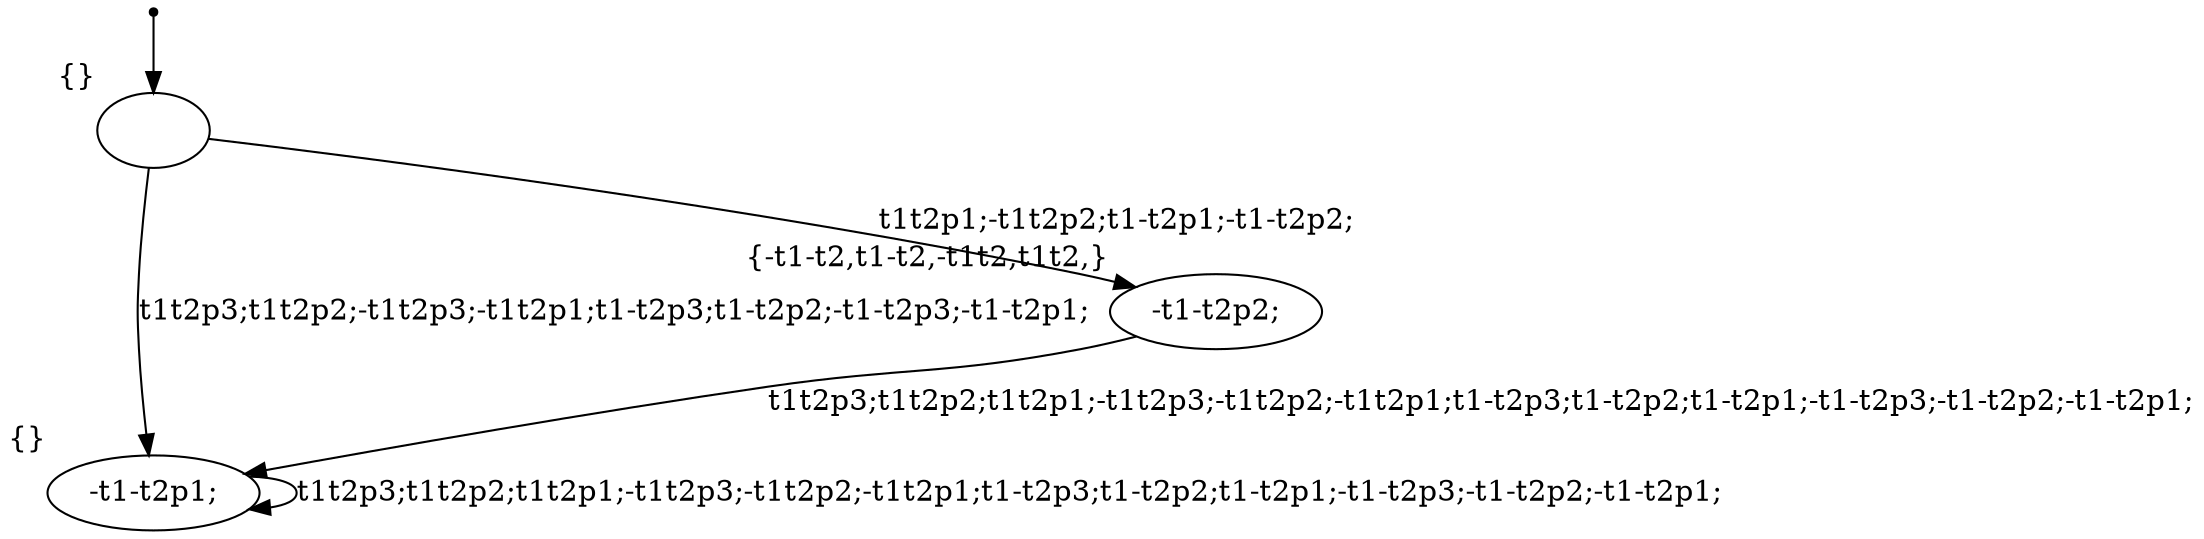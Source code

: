 digraph G {
  Initial [shape=point];
  Initial -> S0;
  S0 [label="", xlabel= "{}"];
  S0 -> S1 [label="t1t2p3;t1t2p2;-t1t2p3;-t1t2p1;t1-t2p3;t1-t2p2;-t1-t2p3;-t1-t2p1;"];
  S0 -> S2 [label="t1t2p1;-t1t2p2;t1-t2p1;-t1-t2p2;"];
  S1 [label="-t1-t2p1;", xlabel= "{}"];
  S1 -> S1 [label="t1t2p3;t1t2p2;t1t2p1;-t1t2p3;-t1t2p2;-t1t2p1;t1-t2p3;t1-t2p2;t1-t2p1;-t1-t2p3;-t1-t2p2;-t1-t2p1;"];
  S2 [label="-t1-t2p2;", xlabel= "{-t1-t2,t1-t2,-t1t2,t1t2,}"];
  S2 -> S1 [label="t1t2p3;t1t2p2;t1t2p1;-t1t2p3;-t1t2p2;-t1t2p1;t1-t2p3;t1-t2p2;t1-t2p1;-t1-t2p3;-t1-t2p2;-t1-t2p1;"];
}